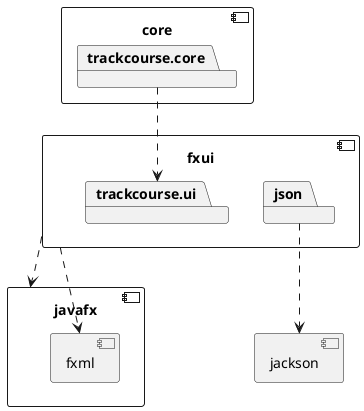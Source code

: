 @startuml

component core {
    package trackcourse.core
}

component fxui {
    package json
    package trackcourse.ui
}

trackcourse.core ..> trackcourse.ui

component jackson {

}

json ..> jackson

component javafx {
    component fxml {

    }
}

fxui ..> javafx
fxui ..> fxml

@enduml